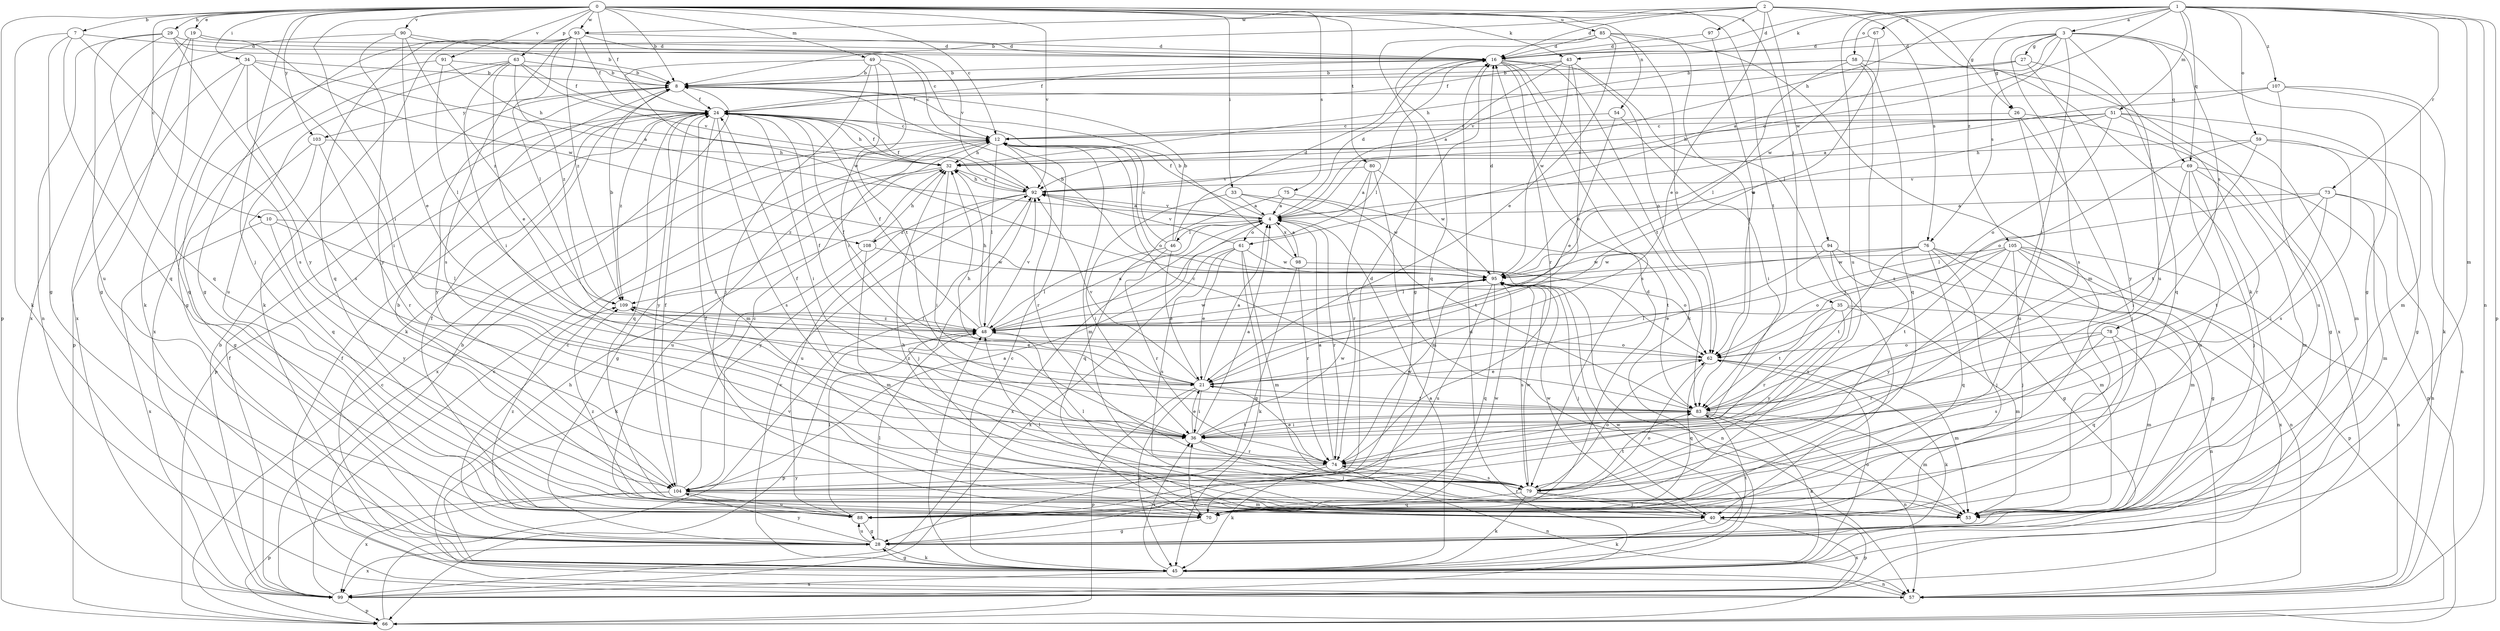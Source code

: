 strict digraph  {
0;
1;
2;
3;
4;
7;
8;
10;
12;
16;
19;
21;
24;
26;
27;
28;
29;
32;
33;
34;
35;
36;
40;
43;
45;
46;
48;
49;
51;
53;
54;
57;
58;
59;
61;
62;
63;
66;
67;
69;
70;
73;
74;
75;
76;
78;
79;
80;
83;
85;
88;
90;
91;
92;
93;
94;
95;
97;
98;
99;
103;
104;
105;
107;
108;
109;
0 -> 7  [label=b];
0 -> 8  [label=b];
0 -> 10  [label=c];
0 -> 12  [label=c];
0 -> 19  [label=e];
0 -> 24  [label=f];
0 -> 29  [label=h];
0 -> 33  [label=i];
0 -> 34  [label=i];
0 -> 35  [label=i];
0 -> 36  [label=i];
0 -> 40  [label=j];
0 -> 43  [label=k];
0 -> 49  [label=m];
0 -> 54  [label=n];
0 -> 63  [label=p];
0 -> 66  [label=p];
0 -> 75  [label=s];
0 -> 80  [label=t];
0 -> 83  [label=t];
0 -> 85  [label=u];
0 -> 90  [label=v];
0 -> 91  [label=v];
0 -> 92  [label=v];
0 -> 93  [label=w];
0 -> 103  [label=y];
1 -> 3  [label=a];
1 -> 16  [label=d];
1 -> 32  [label=h];
1 -> 43  [label=k];
1 -> 51  [label=m];
1 -> 53  [label=m];
1 -> 57  [label=n];
1 -> 58  [label=o];
1 -> 59  [label=o];
1 -> 61  [label=o];
1 -> 66  [label=p];
1 -> 67  [label=q];
1 -> 69  [label=q];
1 -> 73  [label=r];
1 -> 88  [label=u];
1 -> 105  [label=z];
1 -> 107  [label=z];
2 -> 8  [label=b];
2 -> 16  [label=d];
2 -> 21  [label=e];
2 -> 26  [label=g];
2 -> 45  [label=k];
2 -> 76  [label=s];
2 -> 93  [label=w];
2 -> 94  [label=w];
2 -> 97  [label=x];
3 -> 4  [label=a];
3 -> 16  [label=d];
3 -> 26  [label=g];
3 -> 27  [label=g];
3 -> 28  [label=g];
3 -> 36  [label=i];
3 -> 69  [label=q];
3 -> 76  [label=s];
3 -> 78  [label=s];
3 -> 79  [label=s];
3 -> 88  [label=u];
4 -> 16  [label=d];
4 -> 24  [label=f];
4 -> 46  [label=l];
4 -> 61  [label=o];
4 -> 74  [label=r];
4 -> 92  [label=v];
4 -> 98  [label=x];
4 -> 99  [label=x];
4 -> 108  [label=z];
7 -> 16  [label=d];
7 -> 28  [label=g];
7 -> 45  [label=k];
7 -> 70  [label=q];
7 -> 79  [label=s];
8 -> 24  [label=f];
8 -> 45  [label=k];
8 -> 103  [label=y];
8 -> 104  [label=y];
10 -> 48  [label=l];
10 -> 99  [label=x];
10 -> 104  [label=y];
10 -> 108  [label=z];
12 -> 32  [label=h];
12 -> 48  [label=l];
12 -> 53  [label=m];
12 -> 62  [label=o];
12 -> 74  [label=r];
12 -> 99  [label=x];
16 -> 8  [label=b];
16 -> 24  [label=f];
16 -> 45  [label=k];
16 -> 48  [label=l];
16 -> 62  [label=o];
16 -> 74  [label=r];
16 -> 79  [label=s];
16 -> 83  [label=t];
19 -> 16  [label=d];
19 -> 28  [label=g];
19 -> 45  [label=k];
19 -> 95  [label=w];
19 -> 99  [label=x];
21 -> 4  [label=a];
21 -> 24  [label=f];
21 -> 32  [label=h];
21 -> 36  [label=i];
21 -> 45  [label=k];
21 -> 66  [label=p];
21 -> 83  [label=t];
21 -> 92  [label=v];
24 -> 12  [label=c];
24 -> 32  [label=h];
24 -> 36  [label=i];
24 -> 53  [label=m];
24 -> 66  [label=p];
24 -> 70  [label=q];
24 -> 79  [label=s];
24 -> 104  [label=y];
24 -> 109  [label=z];
26 -> 12  [label=c];
26 -> 28  [label=g];
26 -> 40  [label=j];
26 -> 88  [label=u];
27 -> 8  [label=b];
27 -> 70  [label=q];
27 -> 92  [label=v];
27 -> 104  [label=y];
28 -> 12  [label=c];
28 -> 45  [label=k];
28 -> 48  [label=l];
28 -> 83  [label=t];
28 -> 88  [label=u];
28 -> 99  [label=x];
28 -> 104  [label=y];
29 -> 12  [label=c];
29 -> 16  [label=d];
29 -> 57  [label=n];
29 -> 70  [label=q];
29 -> 88  [label=u];
29 -> 104  [label=y];
32 -> 24  [label=f];
32 -> 28  [label=g];
32 -> 36  [label=i];
32 -> 88  [label=u];
32 -> 92  [label=v];
33 -> 4  [label=a];
33 -> 36  [label=i];
33 -> 83  [label=t];
33 -> 95  [label=w];
34 -> 4  [label=a];
34 -> 8  [label=b];
34 -> 36  [label=i];
34 -> 66  [label=p];
34 -> 70  [label=q];
34 -> 79  [label=s];
35 -> 48  [label=l];
35 -> 53  [label=m];
35 -> 57  [label=n];
35 -> 74  [label=r];
35 -> 83  [label=t];
35 -> 104  [label=y];
36 -> 4  [label=a];
36 -> 21  [label=e];
36 -> 24  [label=f];
36 -> 40  [label=j];
36 -> 74  [label=r];
36 -> 83  [label=t];
36 -> 95  [label=w];
40 -> 8  [label=b];
40 -> 45  [label=k];
40 -> 48  [label=l];
40 -> 95  [label=w];
40 -> 99  [label=x];
43 -> 4  [label=a];
43 -> 8  [label=b];
43 -> 21  [label=e];
43 -> 24  [label=f];
43 -> 40  [label=j];
43 -> 95  [label=w];
45 -> 4  [label=a];
45 -> 12  [label=c];
45 -> 28  [label=g];
45 -> 36  [label=i];
45 -> 48  [label=l];
45 -> 57  [label=n];
45 -> 62  [label=o];
45 -> 92  [label=v];
45 -> 95  [label=w];
45 -> 99  [label=x];
46 -> 8  [label=b];
46 -> 12  [label=c];
46 -> 16  [label=d];
46 -> 21  [label=e];
46 -> 48  [label=l];
46 -> 74  [label=r];
48 -> 4  [label=a];
48 -> 24  [label=f];
48 -> 32  [label=h];
48 -> 62  [label=o];
48 -> 66  [label=p];
48 -> 92  [label=v];
48 -> 95  [label=w];
48 -> 109  [label=z];
49 -> 8  [label=b];
49 -> 12  [label=c];
49 -> 36  [label=i];
49 -> 40  [label=j];
49 -> 83  [label=t];
49 -> 95  [label=w];
51 -> 12  [label=c];
51 -> 28  [label=g];
51 -> 32  [label=h];
51 -> 53  [label=m];
51 -> 62  [label=o];
51 -> 74  [label=r];
51 -> 92  [label=v];
51 -> 95  [label=w];
53 -> 24  [label=f];
53 -> 32  [label=h];
53 -> 74  [label=r];
54 -> 12  [label=c];
54 -> 21  [label=e];
54 -> 36  [label=i];
57 -> 8  [label=b];
57 -> 24  [label=f];
57 -> 32  [label=h];
58 -> 8  [label=b];
58 -> 32  [label=h];
58 -> 48  [label=l];
58 -> 70  [label=q];
58 -> 79  [label=s];
58 -> 99  [label=x];
59 -> 32  [label=h];
59 -> 57  [label=n];
59 -> 62  [label=o];
59 -> 79  [label=s];
59 -> 83  [label=t];
61 -> 21  [label=e];
61 -> 45  [label=k];
61 -> 53  [label=m];
61 -> 79  [label=s];
61 -> 92  [label=v];
61 -> 95  [label=w];
61 -> 99  [label=x];
62 -> 21  [label=e];
62 -> 24  [label=f];
62 -> 45  [label=k];
62 -> 53  [label=m];
62 -> 70  [label=q];
63 -> 8  [label=b];
63 -> 21  [label=e];
63 -> 24  [label=f];
63 -> 36  [label=i];
63 -> 88  [label=u];
63 -> 92  [label=v];
63 -> 99  [label=x];
63 -> 109  [label=z];
66 -> 12  [label=c];
66 -> 92  [label=v];
67 -> 16  [label=d];
67 -> 48  [label=l];
67 -> 95  [label=w];
69 -> 36  [label=i];
69 -> 40  [label=j];
69 -> 53  [label=m];
69 -> 66  [label=p];
69 -> 88  [label=u];
69 -> 92  [label=v];
70 -> 16  [label=d];
70 -> 28  [label=g];
70 -> 36  [label=i];
70 -> 95  [label=w];
70 -> 109  [label=z];
73 -> 4  [label=a];
73 -> 36  [label=i];
73 -> 48  [label=l];
73 -> 53  [label=m];
73 -> 57  [label=n];
73 -> 83  [label=t];
74 -> 4  [label=a];
74 -> 21  [label=e];
74 -> 45  [label=k];
74 -> 57  [label=n];
74 -> 79  [label=s];
74 -> 95  [label=w];
74 -> 104  [label=y];
75 -> 4  [label=a];
75 -> 70  [label=q];
75 -> 83  [label=t];
76 -> 40  [label=j];
76 -> 48  [label=l];
76 -> 53  [label=m];
76 -> 66  [label=p];
76 -> 70  [label=q];
76 -> 83  [label=t];
76 -> 95  [label=w];
78 -> 53  [label=m];
78 -> 62  [label=o];
78 -> 70  [label=q];
78 -> 74  [label=r];
78 -> 79  [label=s];
79 -> 40  [label=j];
79 -> 45  [label=k];
79 -> 48  [label=l];
79 -> 62  [label=o];
79 -> 66  [label=p];
79 -> 70  [label=q];
79 -> 83  [label=t];
79 -> 95  [label=w];
80 -> 4  [label=a];
80 -> 53  [label=m];
80 -> 74  [label=r];
80 -> 92  [label=v];
80 -> 95  [label=w];
83 -> 12  [label=c];
83 -> 36  [label=i];
83 -> 45  [label=k];
83 -> 53  [label=m];
83 -> 57  [label=n];
83 -> 109  [label=z];
85 -> 16  [label=d];
85 -> 21  [label=e];
85 -> 28  [label=g];
85 -> 53  [label=m];
85 -> 62  [label=o];
85 -> 70  [label=q];
85 -> 83  [label=t];
88 -> 24  [label=f];
88 -> 28  [label=g];
88 -> 48  [label=l];
88 -> 62  [label=o];
88 -> 109  [label=z];
90 -> 8  [label=b];
90 -> 16  [label=d];
90 -> 21  [label=e];
90 -> 99  [label=x];
90 -> 104  [label=y];
90 -> 109  [label=z];
91 -> 8  [label=b];
91 -> 28  [label=g];
91 -> 32  [label=h];
91 -> 48  [label=l];
92 -> 4  [label=a];
92 -> 24  [label=f];
92 -> 32  [label=h];
92 -> 40  [label=j];
92 -> 88  [label=u];
92 -> 104  [label=y];
93 -> 16  [label=d];
93 -> 24  [label=f];
93 -> 28  [label=g];
93 -> 45  [label=k];
93 -> 48  [label=l];
93 -> 70  [label=q];
93 -> 79  [label=s];
93 -> 92  [label=v];
93 -> 109  [label=z];
94 -> 21  [label=e];
94 -> 28  [label=g];
94 -> 57  [label=n];
94 -> 79  [label=s];
94 -> 95  [label=w];
95 -> 8  [label=b];
95 -> 16  [label=d];
95 -> 40  [label=j];
95 -> 57  [label=n];
95 -> 70  [label=q];
95 -> 79  [label=s];
95 -> 88  [label=u];
95 -> 109  [label=z];
97 -> 16  [label=d];
97 -> 62  [label=o];
98 -> 4  [label=a];
98 -> 8  [label=b];
98 -> 28  [label=g];
98 -> 62  [label=o];
98 -> 74  [label=r];
99 -> 8  [label=b];
99 -> 12  [label=c];
99 -> 16  [label=d];
99 -> 24  [label=f];
99 -> 66  [label=p];
103 -> 28  [label=g];
103 -> 32  [label=h];
103 -> 70  [label=q];
103 -> 74  [label=r];
104 -> 4  [label=a];
104 -> 12  [label=c];
104 -> 16  [label=d];
104 -> 24  [label=f];
104 -> 53  [label=m];
104 -> 66  [label=p];
104 -> 88  [label=u];
104 -> 99  [label=x];
105 -> 28  [label=g];
105 -> 40  [label=j];
105 -> 53  [label=m];
105 -> 57  [label=n];
105 -> 62  [label=o];
105 -> 83  [label=t];
105 -> 95  [label=w];
105 -> 99  [label=x];
105 -> 104  [label=y];
107 -> 4  [label=a];
107 -> 24  [label=f];
107 -> 45  [label=k];
107 -> 53  [label=m];
107 -> 88  [label=u];
108 -> 32  [label=h];
108 -> 45  [label=k];
108 -> 53  [label=m];
108 -> 95  [label=w];
109 -> 8  [label=b];
109 -> 21  [label=e];
109 -> 48  [label=l];
}
